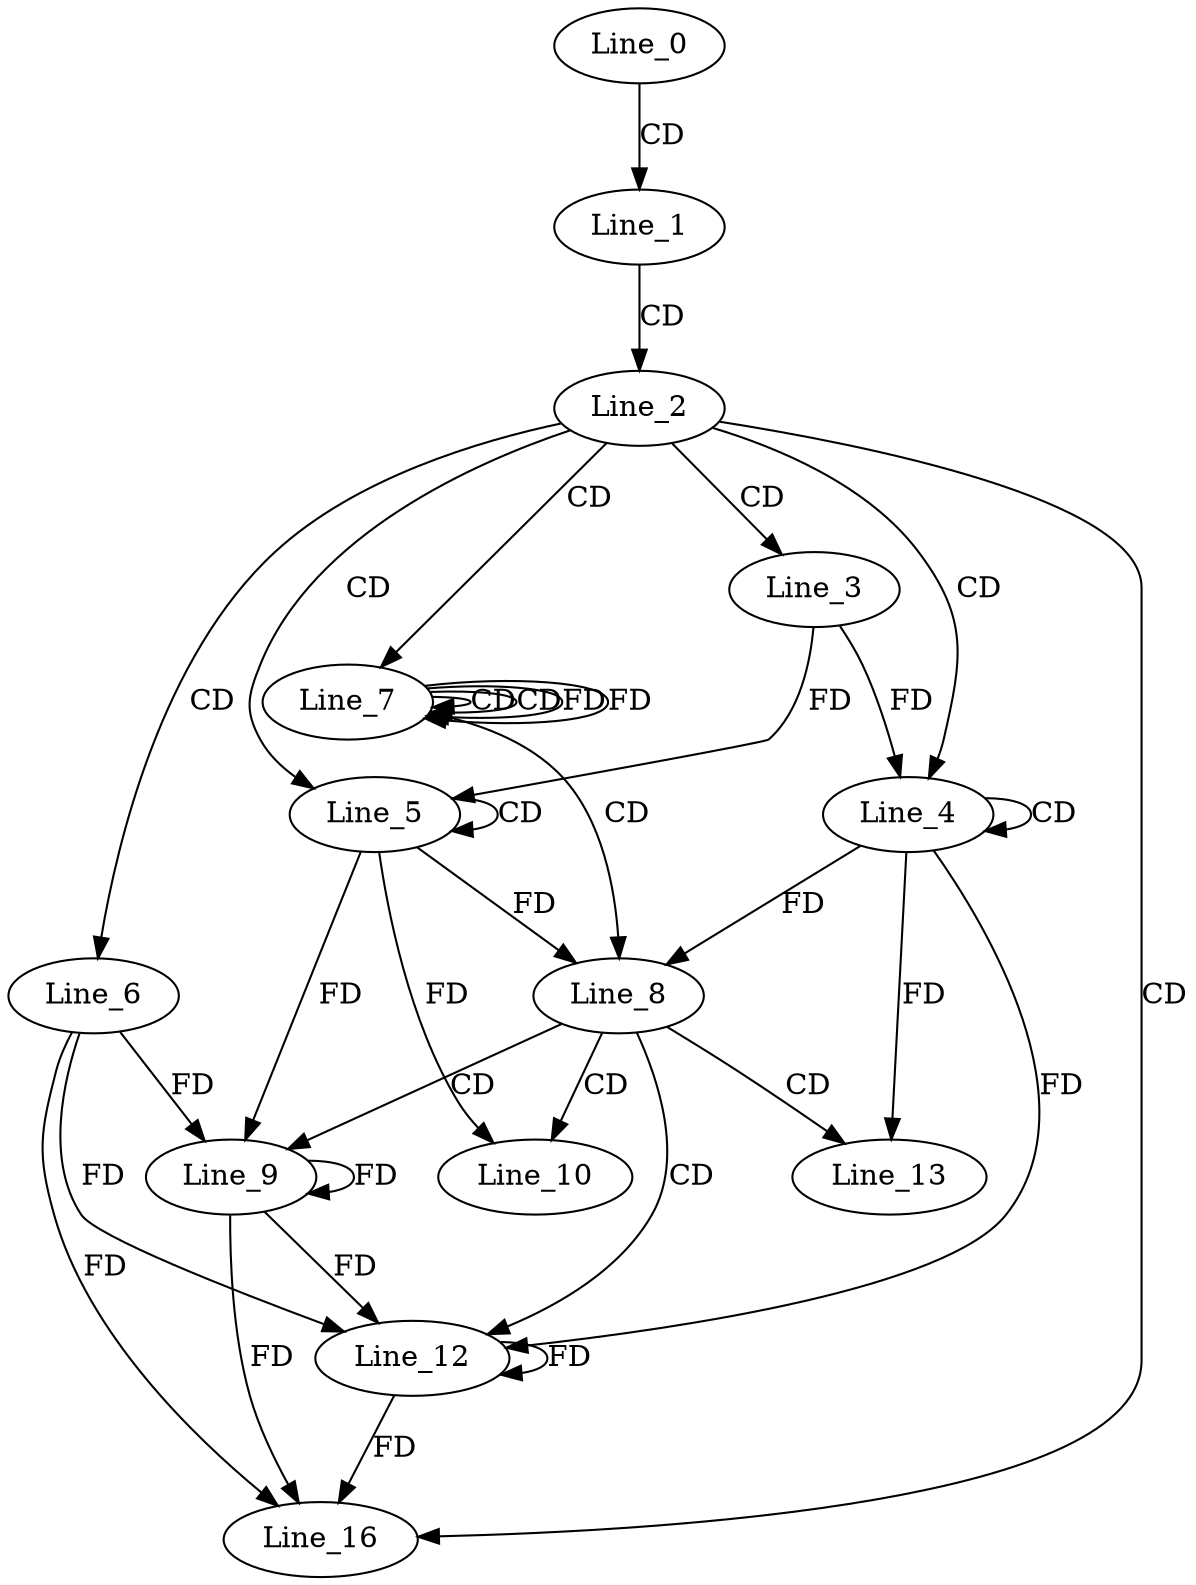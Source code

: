 digraph G {
  Line_0;
  Line_1;
  Line_2;
  Line_3;
  Line_4;
  Line_4;
  Line_5;
  Line_5;
  Line_6;
  Line_7;
  Line_7;
  Line_7;
  Line_8;
  Line_9;
  Line_10;
  Line_12;
  Line_13;
  Line_16;
  Line_0 -> Line_1 [ label="CD" ];
  Line_1 -> Line_2 [ label="CD" ];
  Line_2 -> Line_3 [ label="CD" ];
  Line_2 -> Line_4 [ label="CD" ];
  Line_4 -> Line_4 [ label="CD" ];
  Line_3 -> Line_4 [ label="FD" ];
  Line_2 -> Line_5 [ label="CD" ];
  Line_5 -> Line_5 [ label="CD" ];
  Line_3 -> Line_5 [ label="FD" ];
  Line_2 -> Line_6 [ label="CD" ];
  Line_2 -> Line_7 [ label="CD" ];
  Line_7 -> Line_7 [ label="CD" ];
  Line_7 -> Line_7 [ label="CD" ];
  Line_7 -> Line_7 [ label="FD" ];
  Line_7 -> Line_8 [ label="CD" ];
  Line_4 -> Line_8 [ label="FD" ];
  Line_5 -> Line_8 [ label="FD" ];
  Line_8 -> Line_9 [ label="CD" ];
  Line_9 -> Line_9 [ label="FD" ];
  Line_6 -> Line_9 [ label="FD" ];
  Line_5 -> Line_9 [ label="FD" ];
  Line_8 -> Line_10 [ label="CD" ];
  Line_5 -> Line_10 [ label="FD" ];
  Line_8 -> Line_12 [ label="CD" ];
  Line_9 -> Line_12 [ label="FD" ];
  Line_12 -> Line_12 [ label="FD" ];
  Line_6 -> Line_12 [ label="FD" ];
  Line_4 -> Line_12 [ label="FD" ];
  Line_8 -> Line_13 [ label="CD" ];
  Line_4 -> Line_13 [ label="FD" ];
  Line_2 -> Line_16 [ label="CD" ];
  Line_9 -> Line_16 [ label="FD" ];
  Line_12 -> Line_16 [ label="FD" ];
  Line_6 -> Line_16 [ label="FD" ];
  Line_7 -> Line_7 [ label="FD" ];
}
